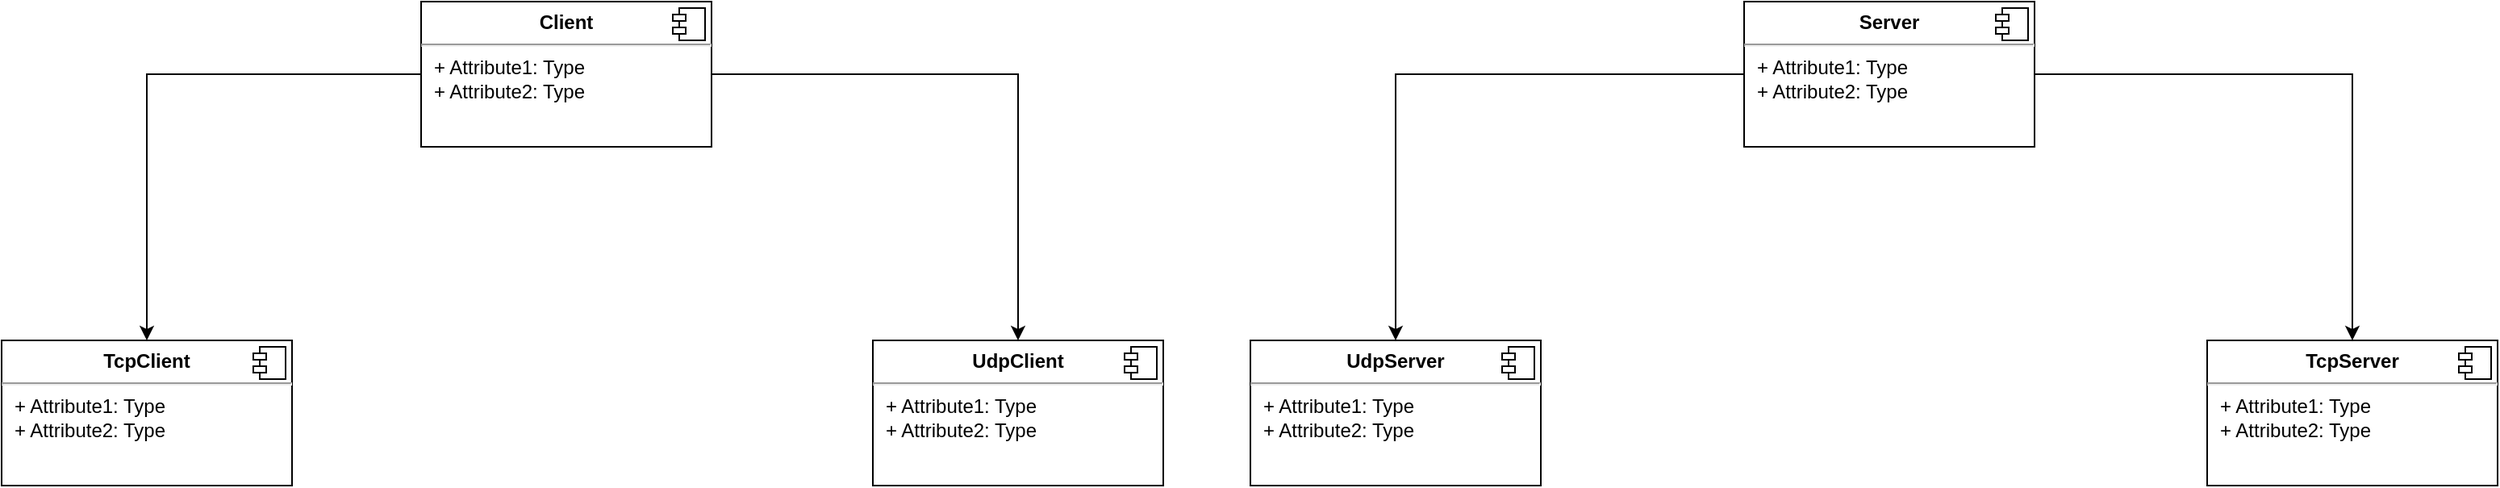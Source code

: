 <mxfile version="21.6.9" type="github">
  <diagram name="Страница — 1" id="g0JbZJ1bZGrp6nuZRJDn">
    <mxGraphModel dx="2069" dy="827" grid="1" gridSize="10" guides="1" tooltips="1" connect="1" arrows="1" fold="1" page="1" pageScale="1" pageWidth="827" pageHeight="1169" math="0" shadow="0">
      <root>
        <mxCell id="0" />
        <mxCell id="1" parent="0" />
        <mxCell id="SRgK9mx3lz7BRq7qTZaF-15" style="edgeStyle=orthogonalEdgeStyle;rounded=0;orthogonalLoop=1;jettySize=auto;html=1;exitX=1;exitY=0.5;exitDx=0;exitDy=0;entryX=0.5;entryY=0;entryDx=0;entryDy=0;" edge="1" parent="1" source="SRgK9mx3lz7BRq7qTZaF-1" target="SRgK9mx3lz7BRq7qTZaF-11">
          <mxGeometry relative="1" as="geometry" />
        </mxCell>
        <mxCell id="SRgK9mx3lz7BRq7qTZaF-16" style="edgeStyle=orthogonalEdgeStyle;rounded=0;orthogonalLoop=1;jettySize=auto;html=1;exitX=0;exitY=0.5;exitDx=0;exitDy=0;" edge="1" parent="1" source="SRgK9mx3lz7BRq7qTZaF-1" target="SRgK9mx3lz7BRq7qTZaF-13">
          <mxGeometry relative="1" as="geometry" />
        </mxCell>
        <mxCell id="SRgK9mx3lz7BRq7qTZaF-1" value="&lt;p style=&quot;margin:0px;margin-top:6px;text-align:center;&quot;&gt;&lt;b&gt;Client&lt;/b&gt;&lt;/p&gt;&lt;hr&gt;&lt;p style=&quot;margin:0px;margin-left:8px;&quot;&gt;+ Attribute1: Type&lt;br&gt;+ Attribute2: Type&lt;/p&gt;" style="align=left;overflow=fill;html=1;dropTarget=0;whiteSpace=wrap;" vertex="1" parent="1">
          <mxGeometry x="-280" y="190" width="180" height="90" as="geometry" />
        </mxCell>
        <mxCell id="SRgK9mx3lz7BRq7qTZaF-2" value="" style="shape=component;jettyWidth=8;jettyHeight=4;" vertex="1" parent="SRgK9mx3lz7BRq7qTZaF-1">
          <mxGeometry x="1" width="20" height="20" relative="1" as="geometry">
            <mxPoint x="-24" y="4" as="offset" />
          </mxGeometry>
        </mxCell>
        <mxCell id="SRgK9mx3lz7BRq7qTZaF-5" style="edgeStyle=orthogonalEdgeStyle;rounded=0;orthogonalLoop=1;jettySize=auto;html=1;entryX=0.5;entryY=0;entryDx=0;entryDy=0;" edge="1" parent="1" source="SRgK9mx3lz7BRq7qTZaF-3" target="SRgK9mx3lz7BRq7qTZaF-7">
          <mxGeometry relative="1" as="geometry">
            <mxPoint x="320" y="400" as="targetPoint" />
          </mxGeometry>
        </mxCell>
        <mxCell id="SRgK9mx3lz7BRq7qTZaF-6" style="edgeStyle=orthogonalEdgeStyle;rounded=0;orthogonalLoop=1;jettySize=auto;html=1;exitX=1;exitY=0.5;exitDx=0;exitDy=0;entryX=0.5;entryY=0;entryDx=0;entryDy=0;" edge="1" parent="1" source="SRgK9mx3lz7BRq7qTZaF-3" target="SRgK9mx3lz7BRq7qTZaF-9">
          <mxGeometry relative="1" as="geometry">
            <mxPoint x="920" y="380" as="targetPoint" />
          </mxGeometry>
        </mxCell>
        <mxCell id="SRgK9mx3lz7BRq7qTZaF-3" value="&lt;p style=&quot;margin:0px;margin-top:6px;text-align:center;&quot;&gt;&lt;b&gt;Server&lt;/b&gt;&lt;/p&gt;&lt;hr&gt;&lt;p style=&quot;margin:0px;margin-left:8px;&quot;&gt;+ Attribute1: Type&lt;br&gt;+ Attribute2: Type&lt;/p&gt;" style="align=left;overflow=fill;html=1;dropTarget=0;whiteSpace=wrap;" vertex="1" parent="1">
          <mxGeometry x="540" y="190" width="180" height="90" as="geometry" />
        </mxCell>
        <mxCell id="SRgK9mx3lz7BRq7qTZaF-4" value="" style="shape=component;jettyWidth=8;jettyHeight=4;" vertex="1" parent="SRgK9mx3lz7BRq7qTZaF-3">
          <mxGeometry x="1" width="20" height="20" relative="1" as="geometry">
            <mxPoint x="-24" y="4" as="offset" />
          </mxGeometry>
        </mxCell>
        <mxCell id="SRgK9mx3lz7BRq7qTZaF-7" value="&lt;p style=&quot;margin:0px;margin-top:6px;text-align:center;&quot;&gt;&lt;b&gt;UdpServer&lt;/b&gt;&lt;/p&gt;&lt;hr&gt;&lt;p style=&quot;margin:0px;margin-left:8px;&quot;&gt;+ Attribute1: Type&lt;br&gt;+ Attribute2: Type&lt;/p&gt;" style="align=left;overflow=fill;html=1;dropTarget=0;whiteSpace=wrap;" vertex="1" parent="1">
          <mxGeometry x="234" y="400" width="180" height="90" as="geometry" />
        </mxCell>
        <mxCell id="SRgK9mx3lz7BRq7qTZaF-8" value="" style="shape=component;jettyWidth=8;jettyHeight=4;" vertex="1" parent="SRgK9mx3lz7BRq7qTZaF-7">
          <mxGeometry x="1" width="20" height="20" relative="1" as="geometry">
            <mxPoint x="-24" y="4" as="offset" />
          </mxGeometry>
        </mxCell>
        <mxCell id="SRgK9mx3lz7BRq7qTZaF-9" value="&lt;p style=&quot;margin:0px;margin-top:6px;text-align:center;&quot;&gt;&lt;b&gt;TcpServer&lt;/b&gt;&lt;/p&gt;&lt;hr&gt;&lt;p style=&quot;margin:0px;margin-left:8px;&quot;&gt;+ Attribute1: Type&lt;br&gt;+ Attribute2: Type&lt;/p&gt;" style="align=left;overflow=fill;html=1;dropTarget=0;whiteSpace=wrap;" vertex="1" parent="1">
          <mxGeometry x="827" y="400" width="180" height="90" as="geometry" />
        </mxCell>
        <mxCell id="SRgK9mx3lz7BRq7qTZaF-10" value="" style="shape=component;jettyWidth=8;jettyHeight=4;" vertex="1" parent="SRgK9mx3lz7BRq7qTZaF-9">
          <mxGeometry x="1" width="20" height="20" relative="1" as="geometry">
            <mxPoint x="-24" y="4" as="offset" />
          </mxGeometry>
        </mxCell>
        <mxCell id="SRgK9mx3lz7BRq7qTZaF-11" value="&lt;p style=&quot;margin:0px;margin-top:6px;text-align:center;&quot;&gt;&lt;b&gt;UdpClient&lt;/b&gt;&lt;/p&gt;&lt;hr&gt;&lt;p style=&quot;margin:0px;margin-left:8px;&quot;&gt;+ Attribute1: Type&lt;br&gt;+ Attribute2: Type&lt;/p&gt;" style="align=left;overflow=fill;html=1;dropTarget=0;whiteSpace=wrap;" vertex="1" parent="1">
          <mxGeometry y="400" width="180" height="90" as="geometry" />
        </mxCell>
        <mxCell id="SRgK9mx3lz7BRq7qTZaF-12" value="" style="shape=component;jettyWidth=8;jettyHeight=4;" vertex="1" parent="SRgK9mx3lz7BRq7qTZaF-11">
          <mxGeometry x="1" width="20" height="20" relative="1" as="geometry">
            <mxPoint x="-24" y="4" as="offset" />
          </mxGeometry>
        </mxCell>
        <mxCell id="SRgK9mx3lz7BRq7qTZaF-13" value="&lt;p style=&quot;margin:0px;margin-top:6px;text-align:center;&quot;&gt;&lt;b&gt;TcpClient&lt;/b&gt;&lt;/p&gt;&lt;hr&gt;&lt;p style=&quot;margin:0px;margin-left:8px;&quot;&gt;+ Attribute1: Type&lt;br&gt;+ Attribute2: Type&lt;/p&gt;" style="align=left;overflow=fill;html=1;dropTarget=0;whiteSpace=wrap;" vertex="1" parent="1">
          <mxGeometry x="-540" y="400" width="180" height="90" as="geometry" />
        </mxCell>
        <mxCell id="SRgK9mx3lz7BRq7qTZaF-14" value="" style="shape=component;jettyWidth=8;jettyHeight=4;" vertex="1" parent="SRgK9mx3lz7BRq7qTZaF-13">
          <mxGeometry x="1" width="20" height="20" relative="1" as="geometry">
            <mxPoint x="-24" y="4" as="offset" />
          </mxGeometry>
        </mxCell>
      </root>
    </mxGraphModel>
  </diagram>
</mxfile>
